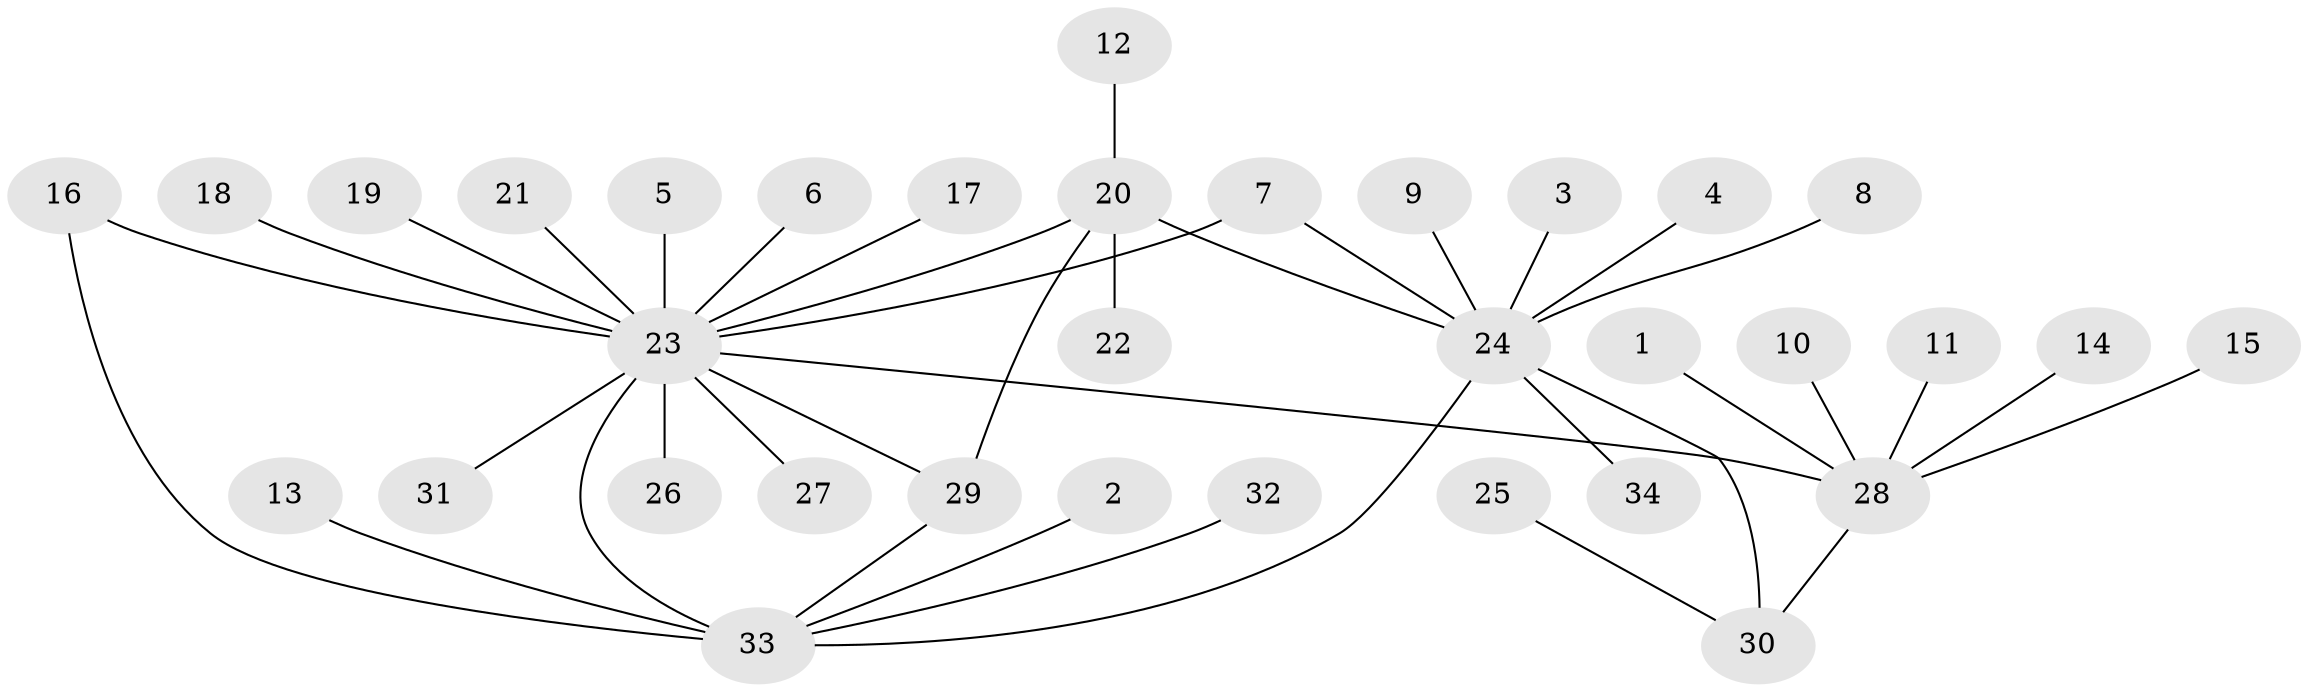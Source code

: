 // original degree distribution, {4: 0.04477611940298507, 10: 0.014925373134328358, 9: 0.014925373134328358, 2: 0.1791044776119403, 14: 0.014925373134328358, 6: 0.014925373134328358, 1: 0.5671641791044776, 5: 0.05970149253731343, 8: 0.014925373134328358, 3: 0.07462686567164178}
// Generated by graph-tools (version 1.1) at 2025/49/03/09/25 03:49:47]
// undirected, 34 vertices, 39 edges
graph export_dot {
graph [start="1"]
  node [color=gray90,style=filled];
  1;
  2;
  3;
  4;
  5;
  6;
  7;
  8;
  9;
  10;
  11;
  12;
  13;
  14;
  15;
  16;
  17;
  18;
  19;
  20;
  21;
  22;
  23;
  24;
  25;
  26;
  27;
  28;
  29;
  30;
  31;
  32;
  33;
  34;
  1 -- 28 [weight=1.0];
  2 -- 33 [weight=1.0];
  3 -- 24 [weight=1.0];
  4 -- 24 [weight=1.0];
  5 -- 23 [weight=1.0];
  6 -- 23 [weight=1.0];
  7 -- 23 [weight=1.0];
  7 -- 24 [weight=1.0];
  8 -- 24 [weight=1.0];
  9 -- 24 [weight=1.0];
  10 -- 28 [weight=1.0];
  11 -- 28 [weight=1.0];
  12 -- 20 [weight=1.0];
  13 -- 33 [weight=1.0];
  14 -- 28 [weight=1.0];
  15 -- 28 [weight=1.0];
  16 -- 23 [weight=1.0];
  16 -- 33 [weight=1.0];
  17 -- 23 [weight=1.0];
  18 -- 23 [weight=1.0];
  19 -- 23 [weight=1.0];
  20 -- 22 [weight=1.0];
  20 -- 23 [weight=1.0];
  20 -- 24 [weight=1.0];
  20 -- 29 [weight=1.0];
  21 -- 23 [weight=1.0];
  23 -- 26 [weight=1.0];
  23 -- 27 [weight=1.0];
  23 -- 28 [weight=1.0];
  23 -- 29 [weight=1.0];
  23 -- 31 [weight=1.0];
  23 -- 33 [weight=2.0];
  24 -- 30 [weight=1.0];
  24 -- 33 [weight=1.0];
  24 -- 34 [weight=1.0];
  25 -- 30 [weight=1.0];
  28 -- 30 [weight=1.0];
  29 -- 33 [weight=1.0];
  32 -- 33 [weight=1.0];
}

